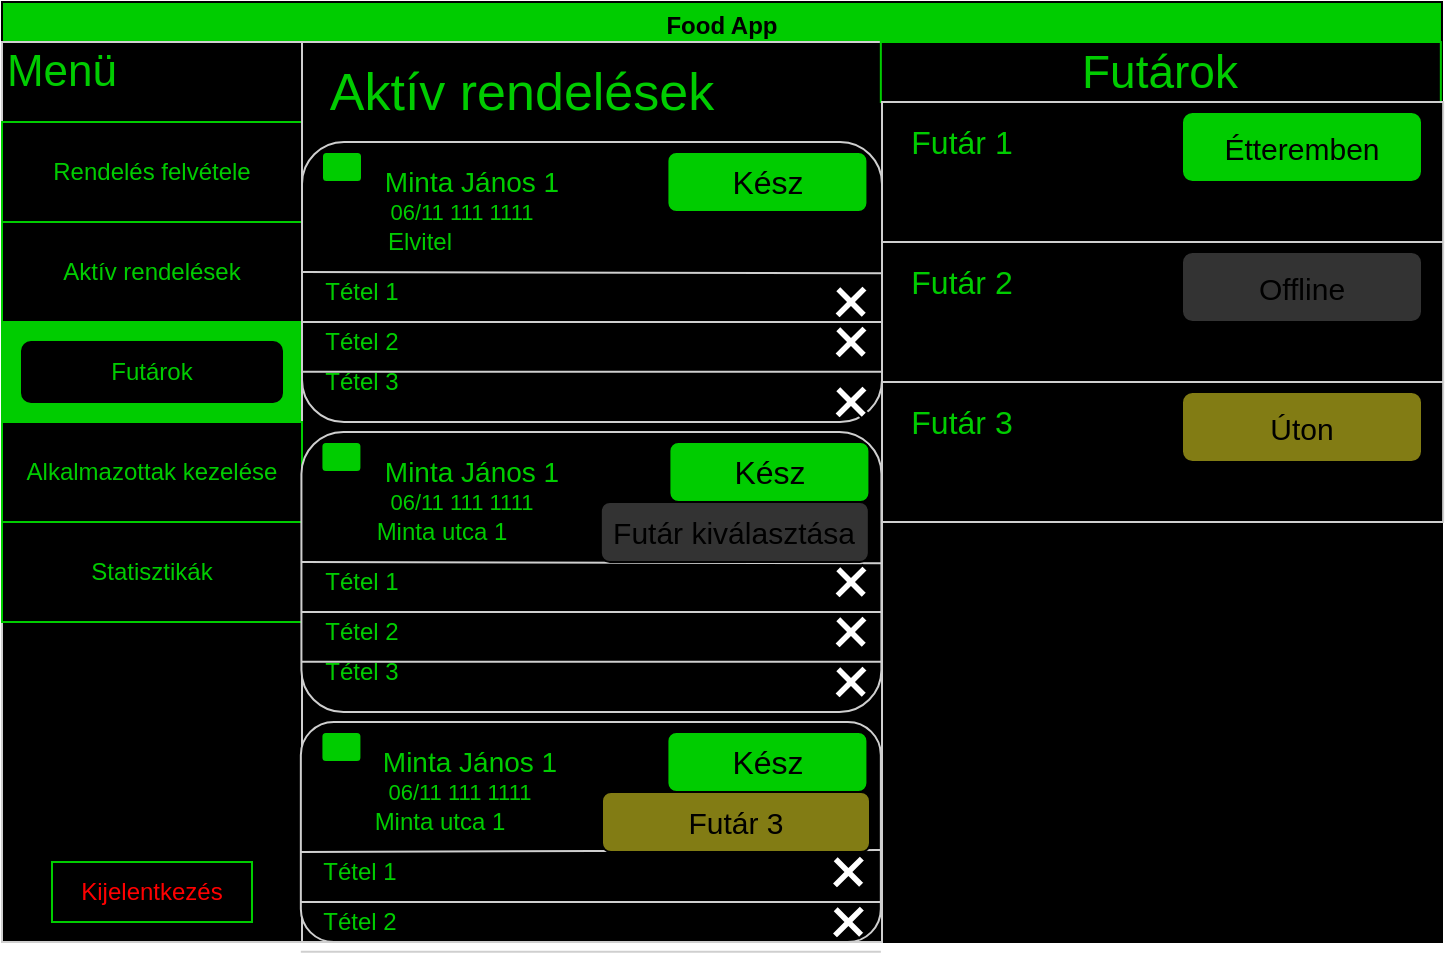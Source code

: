 <mxfile version="24.0.1" type="device">
  <diagram name="1 oldal" id="O07grY8dv0cEGp4q1tDg">
    <mxGraphModel dx="1050" dy="577" grid="1" gridSize="10" guides="1" tooltips="1" connect="1" arrows="1" fold="1" page="1" pageScale="1" pageWidth="827" pageHeight="1169" math="0" shadow="0">
      <root>
        <mxCell id="0" />
        <mxCell id="1" parent="0" />
        <mxCell id="786_mQaQIO7tlaPHeYwT-1" value="Food App" style="swimlane;whiteSpace=wrap;html=1;fillColor=#00CC00;" vertex="1" parent="1">
          <mxGeometry width="720" height="470" as="geometry" />
        </mxCell>
        <mxCell id="786_mQaQIO7tlaPHeYwT-2" value="" style="rounded=0;whiteSpace=wrap;html=1;fillColor=#000000;" vertex="1" parent="1">
          <mxGeometry y="20" width="720" height="450" as="geometry" />
        </mxCell>
        <mxCell id="786_mQaQIO7tlaPHeYwT-3" value="" style="rounded=0;whiteSpace=wrap;html=1;fillColor=#000000;strokeColor=#CFCFCF;" vertex="1" parent="1">
          <mxGeometry y="20" width="150" height="450" as="geometry" />
        </mxCell>
        <mxCell id="786_mQaQIO7tlaPHeYwT-4" value="&lt;font color=&quot;#00cc00&quot;&gt;Rendelés felvétele&lt;/font&gt;" style="rounded=0;whiteSpace=wrap;html=1;fillColor=#000000;strokeColor=#00CC00;" vertex="1" parent="1">
          <mxGeometry y="60" width="150" height="50" as="geometry" />
        </mxCell>
        <mxCell id="786_mQaQIO7tlaPHeYwT-5" value="&lt;font style=&quot;font-size: 22px;&quot; color=&quot;#00cc00&quot;&gt;Menü&lt;/font&gt;" style="text;html=1;align=center;verticalAlign=middle;whiteSpace=wrap;rounded=0;" vertex="1" parent="1">
          <mxGeometry y="20" width="60" height="30" as="geometry" />
        </mxCell>
        <mxCell id="786_mQaQIO7tlaPHeYwT-6" value="" style="rounded=0;whiteSpace=wrap;html=1;fillColor=#000000;strokeColor=#00CC00;" vertex="1" parent="1">
          <mxGeometry y="110" width="150" height="50" as="geometry" />
        </mxCell>
        <mxCell id="786_mQaQIO7tlaPHeYwT-7" value="" style="rounded=0;whiteSpace=wrap;html=1;fillColor=#00CC00;strokeColor=#00CC00;" vertex="1" parent="1">
          <mxGeometry y="160" width="150" height="50" as="geometry" />
        </mxCell>
        <mxCell id="786_mQaQIO7tlaPHeYwT-8" value="&lt;font color=&quot;#ff0000&quot;&gt;Kijelentkezés&lt;/font&gt;" style="rounded=0;whiteSpace=wrap;html=1;fillColor=#000000;strokeColor=#00CC00;" vertex="1" parent="1">
          <mxGeometry x="25" y="430" width="100" height="30" as="geometry" />
        </mxCell>
        <mxCell id="786_mQaQIO7tlaPHeYwT-9" value="" style="rounded=0;whiteSpace=wrap;html=1;fillColor=#000000;strokeColor=#CFCFCF;" vertex="1" parent="1">
          <mxGeometry x="150" y="20" width="290" height="450" as="geometry" />
        </mxCell>
        <mxCell id="786_mQaQIO7tlaPHeYwT-10" style="edgeStyle=orthogonalEdgeStyle;rounded=0;orthogonalLoop=1;jettySize=auto;html=1;exitX=0.75;exitY=1;exitDx=0;exitDy=0;" edge="1" parent="1">
          <mxGeometry relative="1" as="geometry">
            <mxPoint x="370" y="270" as="sourcePoint" />
            <mxPoint x="310" y="270" as="targetPoint" />
          </mxGeometry>
        </mxCell>
        <mxCell id="786_mQaQIO7tlaPHeYwT-11" style="edgeStyle=orthogonalEdgeStyle;rounded=0;orthogonalLoop=1;jettySize=auto;html=1;exitX=0.5;exitY=1;exitDx=0;exitDy=0;" edge="1" parent="1">
          <mxGeometry relative="1" as="geometry">
            <mxPoint x="480" y="57.5" as="sourcePoint" />
            <mxPoint x="480" y="57.5" as="targetPoint" />
          </mxGeometry>
        </mxCell>
        <mxCell id="786_mQaQIO7tlaPHeYwT-12" value="&lt;div&gt;&lt;font color=&quot;#00cc00&quot;&gt;Alkalmazottak kezelése&lt;br&gt;&lt;/font&gt;&lt;/div&gt;" style="rounded=0;whiteSpace=wrap;html=1;fillColor=#000000;strokeColor=#00CC00;" vertex="1" parent="1">
          <mxGeometry y="210" width="150" height="50" as="geometry" />
        </mxCell>
        <mxCell id="786_mQaQIO7tlaPHeYwT-13" value="&lt;div&gt;&lt;font color=&quot;#00cc00&quot;&gt;Statisztikák&lt;br&gt;&lt;/font&gt;&lt;/div&gt;" style="rounded=0;whiteSpace=wrap;html=1;fillColor=#000000;strokeColor=#00CC00;" vertex="1" parent="1">
          <mxGeometry y="260" width="150" height="50" as="geometry" />
        </mxCell>
        <mxCell id="786_mQaQIO7tlaPHeYwT-14" value="&lt;div&gt;&lt;font color=&quot;#00cc00&quot;&gt;Aktív rendelések&lt;/font&gt;&lt;/div&gt;" style="rounded=1;whiteSpace=wrap;html=1;fillColor=#000000;" vertex="1" parent="1">
          <mxGeometry x="10" y="120" width="130" height="30" as="geometry" />
        </mxCell>
        <mxCell id="786_mQaQIO7tlaPHeYwT-15" value="" style="rounded=1;whiteSpace=wrap;html=1;fillColor=#000000;strokeColor=#CFCFCF;" vertex="1" parent="1">
          <mxGeometry x="150" y="70" width="290" height="140" as="geometry" />
        </mxCell>
        <mxCell id="786_mQaQIO7tlaPHeYwT-16" value="&lt;div style=&quot;font-size: 26px;&quot;&gt;&lt;font style=&quot;font-size: 26px;&quot; color=&quot;#00cc00&quot;&gt;Aktív rendelések&lt;/font&gt;&lt;/div&gt;" style="text;html=1;align=center;verticalAlign=middle;whiteSpace=wrap;rounded=0;" vertex="1" parent="1">
          <mxGeometry x="160" y="30" width="200" height="30" as="geometry" />
        </mxCell>
        <mxCell id="786_mQaQIO7tlaPHeYwT-17" value="" style="rounded=1;whiteSpace=wrap;html=1;fillColor=#333333;" vertex="1" parent="1">
          <mxGeometry x="160" y="75" width="20" height="15" as="geometry" />
        </mxCell>
        <mxCell id="786_mQaQIO7tlaPHeYwT-18" value="Text" style="text;html=1;align=center;verticalAlign=middle;whiteSpace=wrap;rounded=0;" vertex="1" parent="1">
          <mxGeometry x="380" y="230" width="60" height="30" as="geometry" />
        </mxCell>
        <mxCell id="786_mQaQIO7tlaPHeYwT-19" value="&lt;font style=&quot;font-size: 14px;&quot; color=&quot;#00cc00&quot;&gt;Minta János 1&lt;/font&gt;" style="text;html=1;align=center;verticalAlign=middle;whiteSpace=wrap;rounded=0;" vertex="1" parent="1">
          <mxGeometry x="190" y="75" width="90" height="30" as="geometry" />
        </mxCell>
        <mxCell id="786_mQaQIO7tlaPHeYwT-20" value="&lt;font style=&quot;font-size: 11px;&quot; color=&quot;#00cc00&quot;&gt;06/11 111 1111&lt;/font&gt;&lt;font style=&quot;font-size: 11px;&quot; color=&quot;#00cc00&quot;&gt;&lt;br&gt;&lt;/font&gt;" style="text;html=1;align=center;verticalAlign=middle;whiteSpace=wrap;rounded=0;" vertex="1" parent="1">
          <mxGeometry x="190" y="90" width="80" height="30" as="geometry" />
        </mxCell>
        <mxCell id="786_mQaQIO7tlaPHeYwT-21" value="&lt;font color=&quot;#00cc00&quot;&gt;Elvitel&lt;/font&gt;" style="text;html=1;align=center;verticalAlign=middle;whiteSpace=wrap;rounded=0;" vertex="1" parent="1">
          <mxGeometry x="159.42" y="105" width="100" height="30" as="geometry" />
        </mxCell>
        <mxCell id="786_mQaQIO7tlaPHeYwT-23" value="" style="endArrow=none;html=1;rounded=0;exitX=1;exitY=0.5;exitDx=0;exitDy=0;entryX=1.001;entryY=0.469;entryDx=0;entryDy=0;strokeColor=#CFCFCF;entryPerimeter=0;" edge="1" parent="1" source="786_mQaQIO7tlaPHeYwT-6" target="786_mQaQIO7tlaPHeYwT-15">
          <mxGeometry width="50" height="50" relative="1" as="geometry">
            <mxPoint x="250" y="180" as="sourcePoint" />
            <mxPoint x="300" y="130" as="targetPoint" />
          </mxGeometry>
        </mxCell>
        <mxCell id="786_mQaQIO7tlaPHeYwT-24" value="" style="endArrow=none;html=1;rounded=0;exitX=0;exitY=0.5;exitDx=0;exitDy=0;entryX=1;entryY=0.5;entryDx=0;entryDy=0;strokeColor=#CFCFCF;" edge="1" parent="1">
          <mxGeometry width="50" height="50" relative="1" as="geometry">
            <mxPoint x="150" y="160" as="sourcePoint" />
            <mxPoint x="440" y="160" as="targetPoint" />
          </mxGeometry>
        </mxCell>
        <mxCell id="786_mQaQIO7tlaPHeYwT-25" value="" style="endArrow=none;html=1;rounded=0;exitX=0;exitY=0.5;exitDx=0;exitDy=0;entryX=1;entryY=0.5;entryDx=0;entryDy=0;strokeColor=#CFCFCF;" edge="1" parent="1">
          <mxGeometry width="50" height="50" relative="1" as="geometry">
            <mxPoint x="150" y="184.83" as="sourcePoint" />
            <mxPoint x="440" y="184.83" as="targetPoint" />
          </mxGeometry>
        </mxCell>
        <mxCell id="786_mQaQIO7tlaPHeYwT-26" value="&lt;font color=&quot;#00cc00&quot;&gt;Tétel 1&lt;/font&gt;" style="text;html=1;align=center;verticalAlign=middle;whiteSpace=wrap;rounded=0;" vertex="1" parent="1">
          <mxGeometry x="150" y="135" width="60" height="20" as="geometry" />
        </mxCell>
        <mxCell id="786_mQaQIO7tlaPHeYwT-27" value="&lt;font color=&quot;#00cc00&quot;&gt;Tétel 2&lt;br&gt;&lt;/font&gt;" style="text;html=1;align=center;verticalAlign=middle;whiteSpace=wrap;rounded=0;" vertex="1" parent="1">
          <mxGeometry x="150" y="160" width="60" height="20" as="geometry" />
        </mxCell>
        <mxCell id="786_mQaQIO7tlaPHeYwT-28" value="&lt;font color=&quot;#00cc00&quot;&gt;Tétel 3&lt;br&gt;&lt;/font&gt;" style="text;html=1;align=center;verticalAlign=middle;whiteSpace=wrap;rounded=0;" vertex="1" parent="1">
          <mxGeometry x="150" y="180" width="60" height="20" as="geometry" />
        </mxCell>
        <mxCell id="786_mQaQIO7tlaPHeYwT-30" value="" style="rounded=1;whiteSpace=wrap;html=1;fillColor=#000000;strokeColor=#CFCFCF;" vertex="1" parent="1">
          <mxGeometry x="149.71" y="215" width="290" height="140" as="geometry" />
        </mxCell>
        <mxCell id="786_mQaQIO7tlaPHeYwT-31" value="" style="rounded=1;whiteSpace=wrap;html=1;fillColor=#00CC00;fontColor=#00CC00;" vertex="1" parent="1">
          <mxGeometry x="159.71" y="220" width="20" height="15" as="geometry" />
        </mxCell>
        <mxCell id="786_mQaQIO7tlaPHeYwT-32" value="&lt;font style=&quot;font-size: 14px;&quot; color=&quot;#00cc00&quot;&gt;Minta János 1&lt;/font&gt;" style="text;html=1;align=center;verticalAlign=middle;whiteSpace=wrap;rounded=0;" vertex="1" parent="1">
          <mxGeometry x="189.71" y="220" width="90" height="30" as="geometry" />
        </mxCell>
        <mxCell id="786_mQaQIO7tlaPHeYwT-33" value="&lt;font style=&quot;font-size: 11px;&quot; color=&quot;#00cc00&quot;&gt;06/11 111 1111&lt;/font&gt;&lt;font style=&quot;font-size: 11px;&quot; color=&quot;#00cc00&quot;&gt;&lt;br&gt;&lt;/font&gt;" style="text;html=1;align=center;verticalAlign=middle;whiteSpace=wrap;rounded=0;" vertex="1" parent="1">
          <mxGeometry x="189.71" y="235" width="80" height="30" as="geometry" />
        </mxCell>
        <mxCell id="786_mQaQIO7tlaPHeYwT-34" value="&lt;font color=&quot;#00cc00&quot;&gt;Minta utca 1&lt;br&gt;&lt;/font&gt;" style="text;html=1;align=center;verticalAlign=middle;whiteSpace=wrap;rounded=0;" vertex="1" parent="1">
          <mxGeometry x="169.71" y="250" width="100" height="30" as="geometry" />
        </mxCell>
        <mxCell id="786_mQaQIO7tlaPHeYwT-35" value="&lt;font style=&quot;font-size: 16px;&quot;&gt;Kész&lt;/font&gt;" style="rounded=1;whiteSpace=wrap;html=1;fillColor=#00CC00;" vertex="1" parent="1">
          <mxGeometry x="333.71" y="220" width="100" height="30" as="geometry" />
        </mxCell>
        <mxCell id="786_mQaQIO7tlaPHeYwT-36" value="" style="endArrow=none;html=1;rounded=0;exitX=1;exitY=0.5;exitDx=0;exitDy=0;entryX=1.001;entryY=0.469;entryDx=0;entryDy=0;strokeColor=#CFCFCF;entryPerimeter=0;" edge="1" parent="1" target="786_mQaQIO7tlaPHeYwT-30">
          <mxGeometry width="50" height="50" relative="1" as="geometry">
            <mxPoint x="149.71" y="280" as="sourcePoint" />
            <mxPoint x="299.71" y="275" as="targetPoint" />
          </mxGeometry>
        </mxCell>
        <mxCell id="786_mQaQIO7tlaPHeYwT-37" value="" style="endArrow=none;html=1;rounded=0;exitX=0;exitY=0.5;exitDx=0;exitDy=0;entryX=1;entryY=0.5;entryDx=0;entryDy=0;strokeColor=#CFCFCF;" edge="1" parent="1">
          <mxGeometry width="50" height="50" relative="1" as="geometry">
            <mxPoint x="149.71" y="305" as="sourcePoint" />
            <mxPoint x="439.71" y="305" as="targetPoint" />
          </mxGeometry>
        </mxCell>
        <mxCell id="786_mQaQIO7tlaPHeYwT-38" value="" style="endArrow=none;html=1;rounded=0;exitX=0;exitY=0.5;exitDx=0;exitDy=0;entryX=1;entryY=0.5;entryDx=0;entryDy=0;strokeColor=#CFCFCF;" edge="1" parent="1">
          <mxGeometry width="50" height="50" relative="1" as="geometry">
            <mxPoint x="149.71" y="329.83" as="sourcePoint" />
            <mxPoint x="439.71" y="329.83" as="targetPoint" />
          </mxGeometry>
        </mxCell>
        <mxCell id="786_mQaQIO7tlaPHeYwT-39" value="&lt;font color=&quot;#00cc00&quot;&gt;Tétel 1&lt;/font&gt;" style="text;html=1;align=center;verticalAlign=middle;whiteSpace=wrap;rounded=0;" vertex="1" parent="1">
          <mxGeometry x="149.71" y="280" width="60" height="20" as="geometry" />
        </mxCell>
        <mxCell id="786_mQaQIO7tlaPHeYwT-40" value="&lt;font color=&quot;#00cc00&quot;&gt;Tétel 2&lt;br&gt;&lt;/font&gt;" style="text;html=1;align=center;verticalAlign=middle;whiteSpace=wrap;rounded=0;" vertex="1" parent="1">
          <mxGeometry x="149.71" y="305" width="60" height="20" as="geometry" />
        </mxCell>
        <mxCell id="786_mQaQIO7tlaPHeYwT-41" value="&lt;font color=&quot;#00cc00&quot;&gt;Tétel 3&lt;br&gt;&lt;/font&gt;" style="text;html=1;align=center;verticalAlign=middle;whiteSpace=wrap;rounded=0;" vertex="1" parent="1">
          <mxGeometry x="149.71" y="325" width="60" height="20" as="geometry" />
        </mxCell>
        <mxCell id="786_mQaQIO7tlaPHeYwT-43" value="" style="rounded=1;whiteSpace=wrap;html=1;fillColor=#000000;strokeColor=#CFCFCF;" vertex="1" parent="1">
          <mxGeometry x="149.42" y="360" width="290" height="110" as="geometry" />
        </mxCell>
        <mxCell id="786_mQaQIO7tlaPHeYwT-44" value="" style="rounded=1;whiteSpace=wrap;html=1;fillColor=#333333;" vertex="1" parent="1">
          <mxGeometry x="159.42" y="365" width="20" height="15" as="geometry" />
        </mxCell>
        <mxCell id="786_mQaQIO7tlaPHeYwT-45" value="&lt;font style=&quot;font-size: 14px;&quot; color=&quot;#00cc00&quot;&gt;Minta János 1&lt;/font&gt;" style="text;html=1;align=center;verticalAlign=middle;whiteSpace=wrap;rounded=0;" vertex="1" parent="1">
          <mxGeometry x="189.42" y="365" width="90" height="30" as="geometry" />
        </mxCell>
        <mxCell id="786_mQaQIO7tlaPHeYwT-46" value="&lt;font style=&quot;font-size: 11px;&quot; color=&quot;#00cc00&quot;&gt;06/11 111 1111&lt;/font&gt;&lt;font style=&quot;font-size: 11px;&quot; color=&quot;#00cc00&quot;&gt;&lt;br&gt;&lt;/font&gt;" style="text;html=1;align=center;verticalAlign=middle;whiteSpace=wrap;rounded=0;" vertex="1" parent="1">
          <mxGeometry x="189.42" y="380" width="80" height="30" as="geometry" />
        </mxCell>
        <mxCell id="786_mQaQIO7tlaPHeYwT-47" value="&lt;font color=&quot;#00cc00&quot;&gt;Minta utca 1&lt;br&gt;&lt;/font&gt;" style="text;html=1;align=center;verticalAlign=middle;whiteSpace=wrap;rounded=0;" vertex="1" parent="1">
          <mxGeometry x="169.42" y="395" width="100" height="30" as="geometry" />
        </mxCell>
        <mxCell id="786_mQaQIO7tlaPHeYwT-48" value="&lt;font style=&quot;font-size: 16px;&quot;&gt;16:40&lt;/font&gt;" style="rounded=1;whiteSpace=wrap;html=1;fillColor=#333333;" vertex="1" parent="1">
          <mxGeometry x="333.42" y="365" width="100" height="30" as="geometry" />
        </mxCell>
        <mxCell id="786_mQaQIO7tlaPHeYwT-49" value="" style="endArrow=none;html=1;rounded=0;exitX=1;exitY=0.5;exitDx=0;exitDy=0;entryX=0.999;entryY=0.582;entryDx=0;entryDy=0;strokeColor=#CFCFCF;entryPerimeter=0;" edge="1" parent="1" target="786_mQaQIO7tlaPHeYwT-43">
          <mxGeometry width="50" height="50" relative="1" as="geometry">
            <mxPoint x="149.42" y="425" as="sourcePoint" />
            <mxPoint x="299.42" y="420" as="targetPoint" />
          </mxGeometry>
        </mxCell>
        <mxCell id="786_mQaQIO7tlaPHeYwT-50" value="" style="endArrow=none;html=1;rounded=0;exitX=0;exitY=0.5;exitDx=0;exitDy=0;entryX=1;entryY=0.5;entryDx=0;entryDy=0;strokeColor=#CFCFCF;" edge="1" parent="1">
          <mxGeometry width="50" height="50" relative="1" as="geometry">
            <mxPoint x="149.42" y="450" as="sourcePoint" />
            <mxPoint x="439.42" y="450" as="targetPoint" />
          </mxGeometry>
        </mxCell>
        <mxCell id="786_mQaQIO7tlaPHeYwT-51" value="" style="endArrow=none;html=1;rounded=0;exitX=0;exitY=0.5;exitDx=0;exitDy=0;entryX=1;entryY=0.5;entryDx=0;entryDy=0;strokeColor=#CFCFCF;" edge="1" parent="1">
          <mxGeometry width="50" height="50" relative="1" as="geometry">
            <mxPoint x="149.42" y="474.83" as="sourcePoint" />
            <mxPoint x="439.42" y="474.83" as="targetPoint" />
          </mxGeometry>
        </mxCell>
        <mxCell id="786_mQaQIO7tlaPHeYwT-52" value="&lt;font color=&quot;#00cc00&quot;&gt;Tétel 1&lt;/font&gt;" style="text;html=1;align=center;verticalAlign=middle;whiteSpace=wrap;rounded=0;" vertex="1" parent="1">
          <mxGeometry x="149.42" y="425" width="60" height="20" as="geometry" />
        </mxCell>
        <mxCell id="786_mQaQIO7tlaPHeYwT-53" value="&lt;font color=&quot;#00cc00&quot;&gt;Tétel 2&lt;br&gt;&lt;/font&gt;" style="text;html=1;align=center;verticalAlign=middle;whiteSpace=wrap;rounded=0;" vertex="1" parent="1">
          <mxGeometry x="149.42" y="450" width="60" height="20" as="geometry" />
        </mxCell>
        <mxCell id="786_mQaQIO7tlaPHeYwT-56" value="&lt;font color=&quot;#00cc00&quot;&gt;&lt;br&gt;&lt;font style=&quot;font-size: 23px;&quot;&gt;Futárok&lt;br&gt;&lt;/font&gt;&lt;/font&gt;&lt;div&gt;&lt;font color=&quot;#00cc00&quot;&gt;&lt;br&gt;&lt;/font&gt;&lt;/div&gt;" style="rounded=0;whiteSpace=wrap;html=1;fillColor=#000000;strokeColor=#00CC00;" vertex="1" parent="1">
          <mxGeometry x="439.42" y="20" width="280" height="30" as="geometry" />
        </mxCell>
        <mxCell id="786_mQaQIO7tlaPHeYwT-69" value="" style="shape=cross;whiteSpace=wrap;html=1;rotation=45;" vertex="1" parent="1">
          <mxGeometry x="415" y="140" width="19" height="20" as="geometry" />
        </mxCell>
        <mxCell id="786_mQaQIO7tlaPHeYwT-70" value="" style="shape=cross;whiteSpace=wrap;html=1;rotation=45;" vertex="1" parent="1">
          <mxGeometry x="415" y="160" width="19" height="20" as="geometry" />
        </mxCell>
        <mxCell id="786_mQaQIO7tlaPHeYwT-71" value="" style="shape=cross;whiteSpace=wrap;html=1;rotation=45;" vertex="1" parent="1">
          <mxGeometry x="415" y="190" width="19" height="20" as="geometry" />
        </mxCell>
        <mxCell id="786_mQaQIO7tlaPHeYwT-72" value="" style="shape=cross;whiteSpace=wrap;html=1;rotation=45;" vertex="1" parent="1">
          <mxGeometry x="415" y="280" width="19" height="20" as="geometry" />
        </mxCell>
        <mxCell id="786_mQaQIO7tlaPHeYwT-73" value="" style="shape=cross;whiteSpace=wrap;html=1;rotation=45;" vertex="1" parent="1">
          <mxGeometry x="415" y="305" width="19" height="20" as="geometry" />
        </mxCell>
        <mxCell id="786_mQaQIO7tlaPHeYwT-74" value="" style="shape=cross;whiteSpace=wrap;html=1;rotation=45;" vertex="1" parent="1">
          <mxGeometry x="415" y="330" width="19" height="20" as="geometry" />
        </mxCell>
        <mxCell id="786_mQaQIO7tlaPHeYwT-75" value="" style="shape=cross;whiteSpace=wrap;html=1;rotation=45;" vertex="1" parent="1">
          <mxGeometry x="413.71" y="425" width="19" height="20" as="geometry" />
        </mxCell>
        <mxCell id="786_mQaQIO7tlaPHeYwT-76" value="" style="shape=cross;whiteSpace=wrap;html=1;rotation=45;" vertex="1" parent="1">
          <mxGeometry x="413.71" y="450" width="19" height="20" as="geometry" />
        </mxCell>
        <mxCell id="786_mQaQIO7tlaPHeYwT-77" value="&lt;div&gt;&lt;font color=&quot;#00cc00&quot;&gt;Futárok&lt;br&gt;&lt;/font&gt;&lt;/div&gt;" style="rounded=1;whiteSpace=wrap;html=1;fillColor=#000000;" vertex="1" parent="1">
          <mxGeometry x="10" y="170" width="130" height="30" as="geometry" />
        </mxCell>
        <mxCell id="786_mQaQIO7tlaPHeYwT-78" value="" style="rounded=0;whiteSpace=wrap;html=1;fillColor=#000000;strokeColor=#CFCFCF;" vertex="1" parent="1">
          <mxGeometry x="440" y="50" width="280.58" height="70" as="geometry" />
        </mxCell>
        <mxCell id="786_mQaQIO7tlaPHeYwT-79" value="&lt;font style=&quot;font-size: 16px;&quot; color=&quot;#00cc00&quot;&gt;Futár 1&lt;/font&gt;" style="text;html=1;align=center;verticalAlign=middle;whiteSpace=wrap;rounded=0;" vertex="1" parent="1">
          <mxGeometry x="450" y="55" width="60" height="30" as="geometry" />
        </mxCell>
        <mxCell id="786_mQaQIO7tlaPHeYwT-80" value="&lt;font style=&quot;font-size: 15px;&quot;&gt;Étteremben&lt;/font&gt;" style="rounded=1;whiteSpace=wrap;html=1;fillColor=#00CC00;" vertex="1" parent="1">
          <mxGeometry x="590" y="55" width="120" height="35" as="geometry" />
        </mxCell>
        <mxCell id="786_mQaQIO7tlaPHeYwT-82" value="" style="rounded=0;whiteSpace=wrap;html=1;fillColor=#000000;strokeColor=#CFCFCF;" vertex="1" parent="1">
          <mxGeometry x="440" y="120" width="280.58" height="70" as="geometry" />
        </mxCell>
        <mxCell id="786_mQaQIO7tlaPHeYwT-83" value="&lt;font style=&quot;font-size: 16px;&quot; color=&quot;#00cc00&quot;&gt;Futár 2&lt;br&gt;&lt;/font&gt;" style="text;html=1;align=center;verticalAlign=middle;whiteSpace=wrap;rounded=0;" vertex="1" parent="1">
          <mxGeometry x="450" y="125" width="60" height="30" as="geometry" />
        </mxCell>
        <mxCell id="786_mQaQIO7tlaPHeYwT-84" value="&lt;font style=&quot;font-size: 15px;&quot;&gt;Offline&lt;/font&gt;" style="rounded=1;whiteSpace=wrap;html=1;fillColor=#333333;" vertex="1" parent="1">
          <mxGeometry x="590" y="125" width="120" height="35" as="geometry" />
        </mxCell>
        <mxCell id="786_mQaQIO7tlaPHeYwT-85" value="" style="rounded=0;whiteSpace=wrap;html=1;fillColor=#000000;strokeColor=#CFCFCF;" vertex="1" parent="1">
          <mxGeometry x="440" y="190" width="280.58" height="70" as="geometry" />
        </mxCell>
        <mxCell id="786_mQaQIO7tlaPHeYwT-86" value="&lt;font style=&quot;font-size: 16px;&quot; color=&quot;#00cc00&quot;&gt;Futár 3&lt;br&gt;&lt;/font&gt;" style="text;html=1;align=center;verticalAlign=middle;whiteSpace=wrap;rounded=0;" vertex="1" parent="1">
          <mxGeometry x="450" y="195" width="60" height="30" as="geometry" />
        </mxCell>
        <mxCell id="786_mQaQIO7tlaPHeYwT-87" value="&lt;font style=&quot;font-size: 15px;&quot;&gt;Úton&lt;/font&gt;" style="rounded=1;whiteSpace=wrap;html=1;fillColor=#827C14;" vertex="1" parent="1">
          <mxGeometry x="590" y="195" width="120" height="35" as="geometry" />
        </mxCell>
        <mxCell id="786_mQaQIO7tlaPHeYwT-88" value="&lt;font style=&quot;font-size: 16px;&quot;&gt;Kész&lt;/font&gt;" style="rounded=1;whiteSpace=wrap;html=1;fillColor=#00CC00;" vertex="1" parent="1">
          <mxGeometry x="332.71" y="75" width="100" height="30" as="geometry" />
        </mxCell>
        <mxCell id="786_mQaQIO7tlaPHeYwT-89" value="" style="rounded=1;whiteSpace=wrap;html=1;fillColor=#00CC00;fontColor=#00CC00;" vertex="1" parent="1">
          <mxGeometry x="160" y="75" width="20" height="15" as="geometry" />
        </mxCell>
        <mxCell id="786_mQaQIO7tlaPHeYwT-90" value="" style="rounded=1;whiteSpace=wrap;html=1;fillColor=#00CC00;fontColor=#00CC00;" vertex="1" parent="1">
          <mxGeometry x="159.71" y="365" width="20" height="15" as="geometry" />
        </mxCell>
        <mxCell id="786_mQaQIO7tlaPHeYwT-92" value="&lt;font style=&quot;font-size: 16px;&quot;&gt;Kész&lt;/font&gt;" style="rounded=1;whiteSpace=wrap;html=1;fillColor=#00CC00;" vertex="1" parent="1">
          <mxGeometry x="332.71" y="365" width="100" height="30" as="geometry" />
        </mxCell>
        <mxCell id="786_mQaQIO7tlaPHeYwT-93" value="&lt;font style=&quot;font-size: 15px;&quot;&gt;Futár kiválasztása&lt;/font&gt;" style="rounded=1;whiteSpace=wrap;html=1;fillColor=#333333;" vertex="1" parent="1">
          <mxGeometry x="299.42" y="250" width="134" height="30" as="geometry" />
        </mxCell>
        <mxCell id="786_mQaQIO7tlaPHeYwT-96" value="&lt;font style=&quot;font-size: 15px;&quot;&gt;Futár 3&lt;br&gt;&lt;/font&gt;" style="rounded=1;whiteSpace=wrap;html=1;fillColor=#827C14;" vertex="1" parent="1">
          <mxGeometry x="300" y="395" width="134" height="30" as="geometry" />
        </mxCell>
      </root>
    </mxGraphModel>
  </diagram>
</mxfile>
